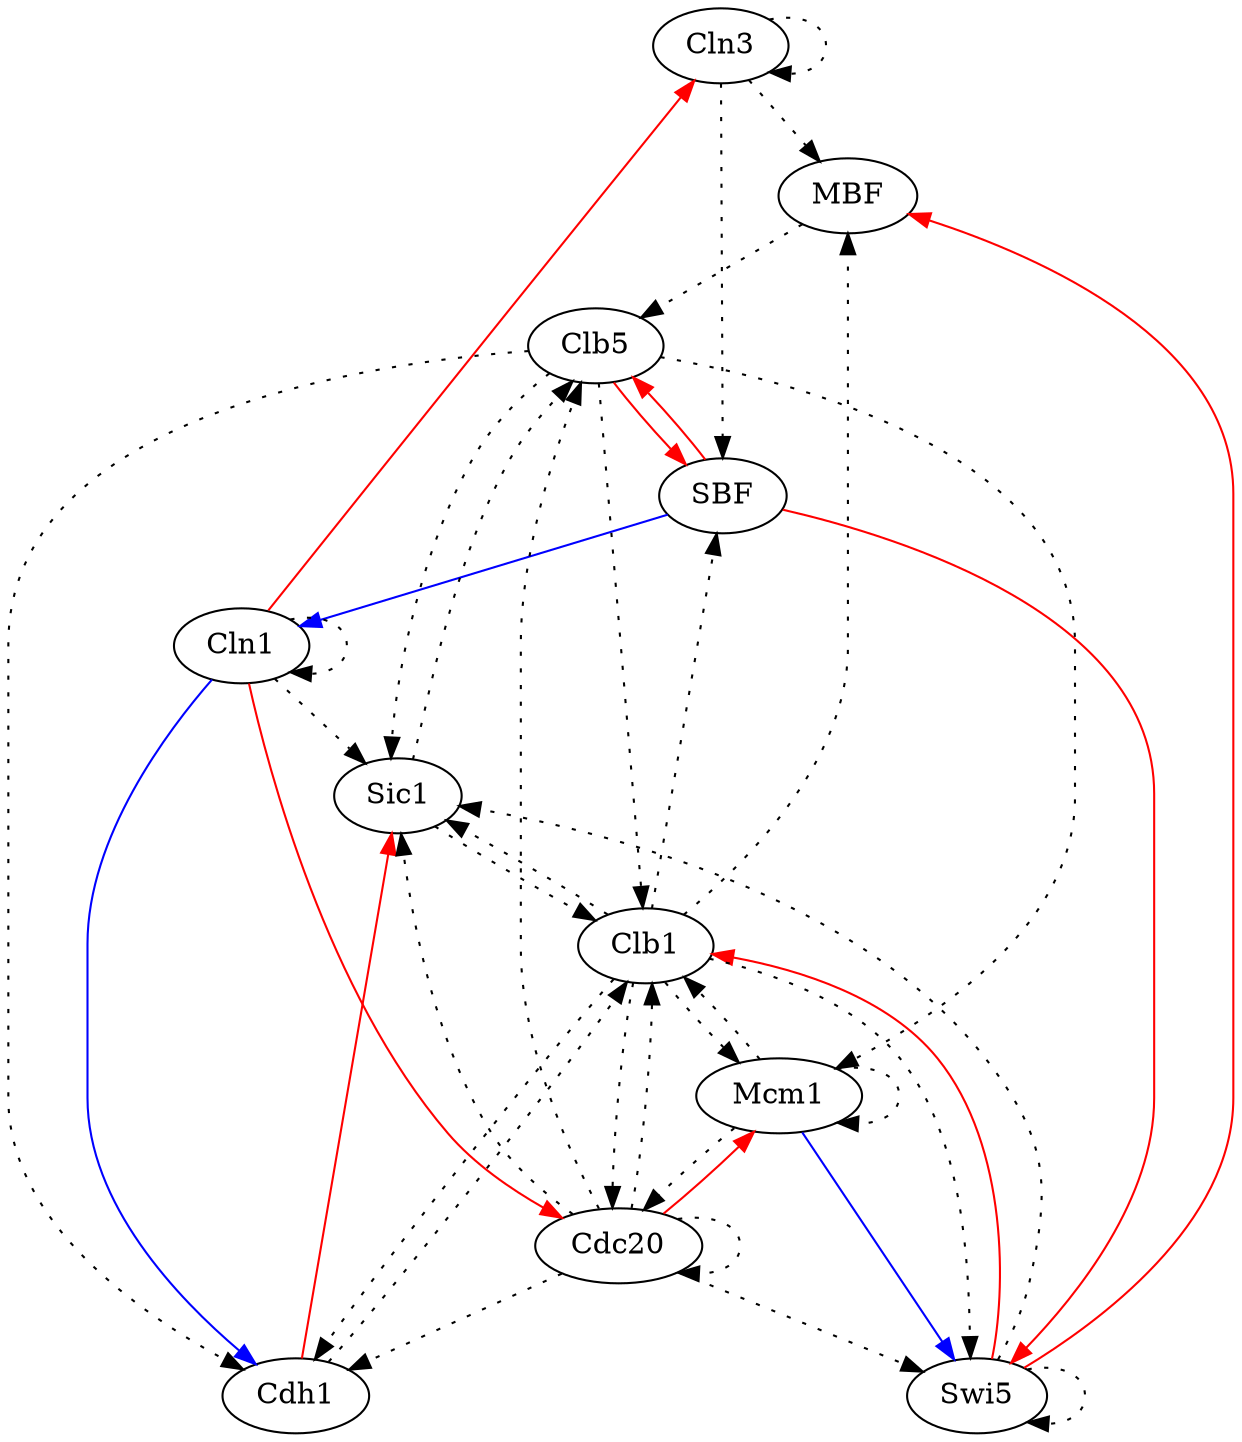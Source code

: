 // Grafos-Spellman11
digraph {
	YAL040C [label=Cln3]
	YDL056W [label=MBF]
	YER111C [label=SBF]
	YMR199W [label=Cln1]
	YGL003C [label=Cdh1]
	YDR146C [label=Swi5]
	YGL116W [label=Cdc20]
	YPR120C [label=Clb5]
	YLR079W [label=Sic1]
	YGR108W [label=Clb1]
	YMR043W [label=Mcm1]
	YAL040C -> YAL040C [style=dotted]
	YAL040C -> YDL056W [style=dotted]
	YAL040C -> YER111C [style=dotted]
	YDL056W -> YPR120C [style=dotted]
	YER111C -> YMR199W [color=blue]
	YER111C -> YDR146C [color=red]
	YER111C -> YPR120C [color=red]
	YMR199W -> YAL040C [color=red]
	YMR199W -> YMR199W [style=dotted]
	YMR199W -> YGL003C [color=blue]
	YMR199W -> YGL116W [color=red]
	YMR199W -> YLR079W [style=dotted]
	YGL003C -> YLR079W [color=red]
	YGL003C -> YGR108W [style=dotted]
	YDR146C -> YDL056W [color=red]
	YDR146C -> YDR146C [style=dotted]
	YDR146C -> YLR079W [style=dotted]
	YDR146C -> YGR108W [color=red]
	YGL116W -> YGL003C [style=dotted]
	YGL116W -> YDR146C [style=dotted]
	YGL116W -> YGL116W [style=dotted]
	YGL116W -> YPR120C [style=dotted]
	YGL116W -> YLR079W [style=dotted]
	YGL116W -> YGR108W [style=dotted]
	YGL116W -> YMR043W [color=red]
	YPR120C -> YER111C [color=red]
	YPR120C -> YGL003C [style=dotted]
	YPR120C -> YLR079W [style=dotted]
	YPR120C -> YGR108W [style=dotted]
	YPR120C -> YMR043W [style=dotted]
	YLR079W -> YPR120C [style=dotted]
	YLR079W -> YGR108W [style=dotted]
	YGR108W -> YDL056W [style=dotted]
	YGR108W -> YER111C [style=dotted]
	YGR108W -> YGL003C [style=dotted]
	YGR108W -> YDR146C [style=dotted]
	YGR108W -> YGL116W [style=dotted]
	YGR108W -> YLR079W [style=dotted]
	YGR108W -> YMR043W [style=dotted]
	YMR043W -> YDR146C [color=blue]
	YMR043W -> YGL116W [style=dotted]
	YMR043W -> YGR108W [style=dotted]
	YMR043W -> YMR043W [style=dotted]
}
